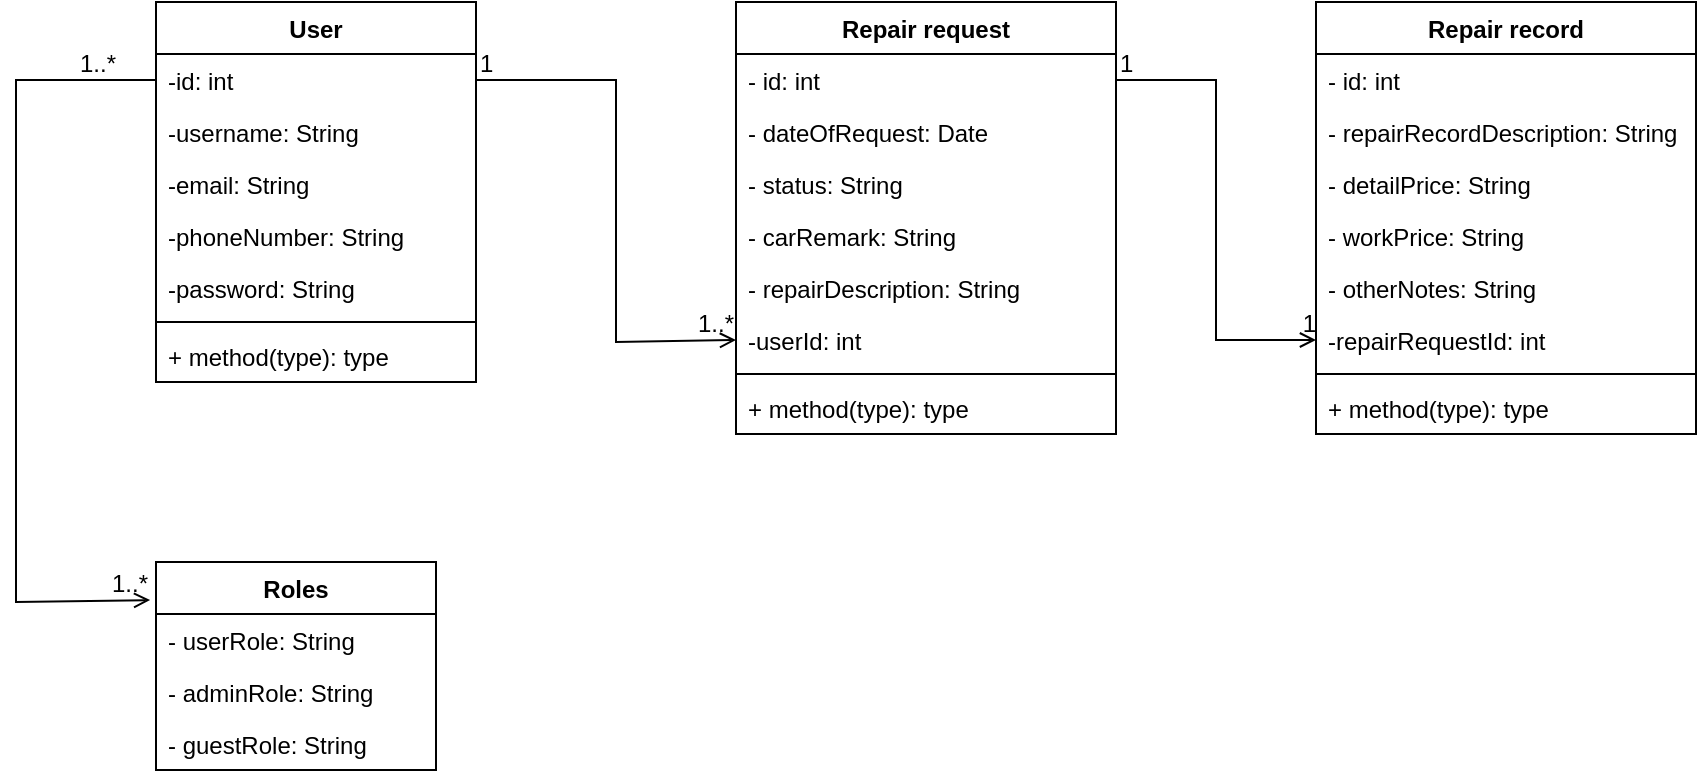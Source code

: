<mxfile version="14.3.1" type="github"><diagram id="W3ZhzZRkaLxZ7GvvTp2m" name="Page-1"><mxGraphModel dx="868" dy="482" grid="1" gridSize="10" guides="1" tooltips="1" connect="1" arrows="1" fold="1" page="1" pageScale="1" pageWidth="850" pageHeight="1100" math="0" shadow="0"><root><mxCell id="0"/><mxCell id="1" parent="0"/><mxCell id="XVhQ6LTFc4UwF3-bLnyh-5" value="User" style="swimlane;fontStyle=1;align=center;verticalAlign=top;childLayout=stackLayout;horizontal=1;startSize=26;horizontalStack=0;resizeParent=1;resizeParentMax=0;resizeLast=0;collapsible=1;marginBottom=0;" parent="1" vertex="1"><mxGeometry x="110" y="70" width="160" height="190" as="geometry"/></mxCell><mxCell id="XVhQ6LTFc4UwF3-bLnyh-6" value="-id: int" style="text;strokeColor=none;fillColor=none;align=left;verticalAlign=top;spacingLeft=4;spacingRight=4;overflow=hidden;rotatable=0;points=[[0,0.5],[1,0.5]];portConstraint=eastwest;" parent="XVhQ6LTFc4UwF3-bLnyh-5" vertex="1"><mxGeometry y="26" width="160" height="26" as="geometry"/></mxCell><mxCell id="XVhQ6LTFc4UwF3-bLnyh-10" value="-username: String" style="text;strokeColor=none;fillColor=none;align=left;verticalAlign=top;spacingLeft=4;spacingRight=4;overflow=hidden;rotatable=0;points=[[0,0.5],[1,0.5]];portConstraint=eastwest;" parent="XVhQ6LTFc4UwF3-bLnyh-5" vertex="1"><mxGeometry y="52" width="160" height="26" as="geometry"/></mxCell><mxCell id="XVhQ6LTFc4UwF3-bLnyh-13" value="-email: String" style="text;strokeColor=none;fillColor=none;align=left;verticalAlign=top;spacingLeft=4;spacingRight=4;overflow=hidden;rotatable=0;points=[[0,0.5],[1,0.5]];portConstraint=eastwest;" parent="XVhQ6LTFc4UwF3-bLnyh-5" vertex="1"><mxGeometry y="78" width="160" height="26" as="geometry"/></mxCell><mxCell id="XVhQ6LTFc4UwF3-bLnyh-14" value="-phoneNumber: String" style="text;strokeColor=none;fillColor=none;align=left;verticalAlign=top;spacingLeft=4;spacingRight=4;overflow=hidden;rotatable=0;points=[[0,0.5],[1,0.5]];portConstraint=eastwest;" parent="XVhQ6LTFc4UwF3-bLnyh-5" vertex="1"><mxGeometry y="104" width="160" height="26" as="geometry"/></mxCell><mxCell id="XVhQ6LTFc4UwF3-bLnyh-15" value="-password: String" style="text;strokeColor=none;fillColor=none;align=left;verticalAlign=top;spacingLeft=4;spacingRight=4;overflow=hidden;rotatable=0;points=[[0,0.5],[1,0.5]];portConstraint=eastwest;" parent="XVhQ6LTFc4UwF3-bLnyh-5" vertex="1"><mxGeometry y="130" width="160" height="26" as="geometry"/></mxCell><mxCell id="XVhQ6LTFc4UwF3-bLnyh-7" value="" style="line;strokeWidth=1;fillColor=none;align=left;verticalAlign=middle;spacingTop=-1;spacingLeft=3;spacingRight=3;rotatable=0;labelPosition=right;points=[];portConstraint=eastwest;" parent="XVhQ6LTFc4UwF3-bLnyh-5" vertex="1"><mxGeometry y="156" width="160" height="8" as="geometry"/></mxCell><mxCell id="XVhQ6LTFc4UwF3-bLnyh-8" value="+ method(type): type" style="text;strokeColor=none;fillColor=none;align=left;verticalAlign=top;spacingLeft=4;spacingRight=4;overflow=hidden;rotatable=0;points=[[0,0.5],[1,0.5]];portConstraint=eastwest;" parent="XVhQ6LTFc4UwF3-bLnyh-5" vertex="1"><mxGeometry y="164" width="160" height="26" as="geometry"/></mxCell><mxCell id="XVhQ6LTFc4UwF3-bLnyh-16" value="Repair record" style="swimlane;fontStyle=1;align=center;verticalAlign=top;childLayout=stackLayout;horizontal=1;startSize=26;horizontalStack=0;resizeParent=1;resizeParentMax=0;resizeLast=0;collapsible=1;marginBottom=0;" parent="1" vertex="1"><mxGeometry x="690" y="70" width="190" height="216" as="geometry"><mxRectangle x="690" y="70" width="110" height="26" as="alternateBounds"/></mxGeometry></mxCell><mxCell id="XVhQ6LTFc4UwF3-bLnyh-17" value="- id: int" style="text;strokeColor=none;fillColor=none;align=left;verticalAlign=top;spacingLeft=4;spacingRight=4;overflow=hidden;rotatable=0;points=[[0,0.5],[1,0.5]];portConstraint=eastwest;" parent="XVhQ6LTFc4UwF3-bLnyh-16" vertex="1"><mxGeometry y="26" width="190" height="26" as="geometry"/></mxCell><mxCell id="XVhQ6LTFc4UwF3-bLnyh-20" value="- repairRecordDescription: String" style="text;strokeColor=none;fillColor=none;align=left;verticalAlign=top;spacingLeft=4;spacingRight=4;overflow=hidden;rotatable=0;points=[[0,0.5],[1,0.5]];portConstraint=eastwest;" parent="XVhQ6LTFc4UwF3-bLnyh-16" vertex="1"><mxGeometry y="52" width="190" height="26" as="geometry"/></mxCell><mxCell id="XVhQ6LTFc4UwF3-bLnyh-21" value="- detailPrice: String" style="text;strokeColor=none;fillColor=none;align=left;verticalAlign=top;spacingLeft=4;spacingRight=4;overflow=hidden;rotatable=0;points=[[0,0.5],[1,0.5]];portConstraint=eastwest;" parent="XVhQ6LTFc4UwF3-bLnyh-16" vertex="1"><mxGeometry y="78" width="190" height="26" as="geometry"/></mxCell><mxCell id="XVhQ6LTFc4UwF3-bLnyh-23" value="- workPrice: String" style="text;strokeColor=none;fillColor=none;align=left;verticalAlign=top;spacingLeft=4;spacingRight=4;overflow=hidden;rotatable=0;points=[[0,0.5],[1,0.5]];portConstraint=eastwest;" parent="XVhQ6LTFc4UwF3-bLnyh-16" vertex="1"><mxGeometry y="104" width="190" height="26" as="geometry"/></mxCell><mxCell id="XVhQ6LTFc4UwF3-bLnyh-22" value="- otherNotes: String" style="text;strokeColor=none;fillColor=none;align=left;verticalAlign=top;spacingLeft=4;spacingRight=4;overflow=hidden;rotatable=0;points=[[0,0.5],[1,0.5]];portConstraint=eastwest;" parent="XVhQ6LTFc4UwF3-bLnyh-16" vertex="1"><mxGeometry y="130" width="190" height="26" as="geometry"/></mxCell><mxCell id="XVhQ6LTFc4UwF3-bLnyh-24" value="-repairRequestId: int" style="text;strokeColor=none;fillColor=none;align=left;verticalAlign=top;spacingLeft=4;spacingRight=4;overflow=hidden;rotatable=0;points=[[0,0.5],[1,0.5]];portConstraint=eastwest;" parent="XVhQ6LTFc4UwF3-bLnyh-16" vertex="1"><mxGeometry y="156" width="190" height="26" as="geometry"/></mxCell><mxCell id="XVhQ6LTFc4UwF3-bLnyh-18" value="" style="line;strokeWidth=1;fillColor=none;align=left;verticalAlign=middle;spacingTop=-1;spacingLeft=3;spacingRight=3;rotatable=0;labelPosition=right;points=[];portConstraint=eastwest;" parent="XVhQ6LTFc4UwF3-bLnyh-16" vertex="1"><mxGeometry y="182" width="190" height="8" as="geometry"/></mxCell><mxCell id="XVhQ6LTFc4UwF3-bLnyh-19" value="+ method(type): type" style="text;strokeColor=none;fillColor=none;align=left;verticalAlign=top;spacingLeft=4;spacingRight=4;overflow=hidden;rotatable=0;points=[[0,0.5],[1,0.5]];portConstraint=eastwest;" parent="XVhQ6LTFc4UwF3-bLnyh-16" vertex="1"><mxGeometry y="190" width="190" height="26" as="geometry"/></mxCell><mxCell id="XVhQ6LTFc4UwF3-bLnyh-25" value="Repair request" style="swimlane;fontStyle=1;align=center;verticalAlign=top;childLayout=stackLayout;horizontal=1;startSize=26;horizontalStack=0;resizeParent=1;resizeParentMax=0;resizeLast=0;collapsible=1;marginBottom=0;" parent="1" vertex="1"><mxGeometry x="400" y="70" width="190" height="216" as="geometry"/></mxCell><mxCell id="XVhQ6LTFc4UwF3-bLnyh-26" value="- id: int" style="text;strokeColor=none;fillColor=none;align=left;verticalAlign=top;spacingLeft=4;spacingRight=4;overflow=hidden;rotatable=0;points=[[0,0.5],[1,0.5]];portConstraint=eastwest;" parent="XVhQ6LTFc4UwF3-bLnyh-25" vertex="1"><mxGeometry y="26" width="190" height="26" as="geometry"/></mxCell><mxCell id="XVhQ6LTFc4UwF3-bLnyh-27" value="- dateOfRequest: Date" style="text;strokeColor=none;fillColor=none;align=left;verticalAlign=top;spacingLeft=4;spacingRight=4;overflow=hidden;rotatable=0;points=[[0,0.5],[1,0.5]];portConstraint=eastwest;" parent="XVhQ6LTFc4UwF3-bLnyh-25" vertex="1"><mxGeometry y="52" width="190" height="26" as="geometry"/></mxCell><mxCell id="XVhQ6LTFc4UwF3-bLnyh-28" value="- status: String" style="text;strokeColor=none;fillColor=none;align=left;verticalAlign=top;spacingLeft=4;spacingRight=4;overflow=hidden;rotatable=0;points=[[0,0.5],[1,0.5]];portConstraint=eastwest;" parent="XVhQ6LTFc4UwF3-bLnyh-25" vertex="1"><mxGeometry y="78" width="190" height="26" as="geometry"/></mxCell><mxCell id="XVhQ6LTFc4UwF3-bLnyh-29" value="- carRemark: String" style="text;strokeColor=none;fillColor=none;align=left;verticalAlign=top;spacingLeft=4;spacingRight=4;overflow=hidden;rotatable=0;points=[[0,0.5],[1,0.5]];portConstraint=eastwest;" parent="XVhQ6LTFc4UwF3-bLnyh-25" vertex="1"><mxGeometry y="104" width="190" height="26" as="geometry"/></mxCell><mxCell id="XVhQ6LTFc4UwF3-bLnyh-30" value="- repairDescription: String" style="text;strokeColor=none;fillColor=none;align=left;verticalAlign=top;spacingLeft=4;spacingRight=4;overflow=hidden;rotatable=0;points=[[0,0.5],[1,0.5]];portConstraint=eastwest;" parent="XVhQ6LTFc4UwF3-bLnyh-25" vertex="1"><mxGeometry y="130" width="190" height="26" as="geometry"/></mxCell><mxCell id="XVhQ6LTFc4UwF3-bLnyh-31" value="-userId: int" style="text;strokeColor=none;fillColor=none;align=left;verticalAlign=top;spacingLeft=4;spacingRight=4;overflow=hidden;rotatable=0;points=[[0,0.5],[1,0.5]];portConstraint=eastwest;" parent="XVhQ6LTFc4UwF3-bLnyh-25" vertex="1"><mxGeometry y="156" width="190" height="26" as="geometry"/></mxCell><mxCell id="XVhQ6LTFc4UwF3-bLnyh-32" value="" style="line;strokeWidth=1;fillColor=none;align=left;verticalAlign=middle;spacingTop=-1;spacingLeft=3;spacingRight=3;rotatable=0;labelPosition=right;points=[];portConstraint=eastwest;" parent="XVhQ6LTFc4UwF3-bLnyh-25" vertex="1"><mxGeometry y="182" width="190" height="8" as="geometry"/></mxCell><mxCell id="XVhQ6LTFc4UwF3-bLnyh-33" value="+ method(type): type" style="text;strokeColor=none;fillColor=none;align=left;verticalAlign=top;spacingLeft=4;spacingRight=4;overflow=hidden;rotatable=0;points=[[0,0.5],[1,0.5]];portConstraint=eastwest;" parent="XVhQ6LTFc4UwF3-bLnyh-25" vertex="1"><mxGeometry y="190" width="190" height="26" as="geometry"/></mxCell><mxCell id="XVhQ6LTFc4UwF3-bLnyh-34" value="Roles" style="swimlane;fontStyle=1;childLayout=stackLayout;horizontal=1;startSize=26;fillColor=none;horizontalStack=0;resizeParent=1;resizeParentMax=0;resizeLast=0;collapsible=1;marginBottom=0;" parent="1" vertex="1"><mxGeometry x="110" y="350" width="140" height="104" as="geometry"/></mxCell><mxCell id="XVhQ6LTFc4UwF3-bLnyh-35" value="- userRole: String" style="text;strokeColor=none;fillColor=none;align=left;verticalAlign=top;spacingLeft=4;spacingRight=4;overflow=hidden;rotatable=0;points=[[0,0.5],[1,0.5]];portConstraint=eastwest;" parent="XVhQ6LTFc4UwF3-bLnyh-34" vertex="1"><mxGeometry y="26" width="140" height="26" as="geometry"/></mxCell><mxCell id="XVhQ6LTFc4UwF3-bLnyh-38" value="- adminRole: String" style="text;strokeColor=none;fillColor=none;align=left;verticalAlign=top;spacingLeft=4;spacingRight=4;overflow=hidden;rotatable=0;points=[[0,0.5],[1,0.5]];portConstraint=eastwest;" parent="XVhQ6LTFc4UwF3-bLnyh-34" vertex="1"><mxGeometry y="52" width="140" height="26" as="geometry"/></mxCell><mxCell id="XVhQ6LTFc4UwF3-bLnyh-39" value="- guestRole: String" style="text;strokeColor=none;fillColor=none;align=left;verticalAlign=top;spacingLeft=4;spacingRight=4;overflow=hidden;rotatable=0;points=[[0,0.5],[1,0.5]];portConstraint=eastwest;" parent="XVhQ6LTFc4UwF3-bLnyh-34" vertex="1"><mxGeometry y="78" width="140" height="26" as="geometry"/></mxCell><mxCell id="XVhQ6LTFc4UwF3-bLnyh-44" value="" style="endArrow=open;html=1;rounded=0;align=center;verticalAlign=top;endFill=0;labelBackgroundColor=none;exitX=0;exitY=0.5;exitDx=0;exitDy=0;entryX=-0.021;entryY=0.183;entryDx=0;entryDy=0;entryPerimeter=0;" parent="1" source="XVhQ6LTFc4UwF3-bLnyh-6" target="XVhQ6LTFc4UwF3-bLnyh-34" edge="1"><mxGeometry relative="1" as="geometry"><mxPoint x="340" y="250" as="sourcePoint"/><mxPoint x="100" y="370" as="targetPoint"/><Array as="points"><mxPoint x="40" y="109"/><mxPoint x="40" y="370"/></Array></mxGeometry></mxCell><mxCell id="XVhQ6LTFc4UwF3-bLnyh-45" value="1..*" style="resizable=0;html=1;align=left;verticalAlign=bottom;labelBackgroundColor=none;" parent="XVhQ6LTFc4UwF3-bLnyh-44" connectable="0" vertex="1"><mxGeometry x="-1" relative="1" as="geometry"><mxPoint x="-40" as="offset"/></mxGeometry></mxCell><mxCell id="XVhQ6LTFc4UwF3-bLnyh-46" value="1..*" style="resizable=0;html=1;align=right;verticalAlign=bottom;labelBackgroundColor=none;" parent="XVhQ6LTFc4UwF3-bLnyh-44" connectable="0" vertex="1"><mxGeometry x="1" relative="1" as="geometry"/></mxCell><mxCell id="XVhQ6LTFc4UwF3-bLnyh-48" value="" style="endArrow=open;html=1;rounded=0;align=center;verticalAlign=top;endFill=0;labelBackgroundColor=none;exitX=1;exitY=0.5;exitDx=0;exitDy=0;entryX=0;entryY=0.5;entryDx=0;entryDy=0;" parent="1" source="XVhQ6LTFc4UwF3-bLnyh-6" target="XVhQ6LTFc4UwF3-bLnyh-31" edge="1"><mxGeometry relative="1" as="geometry"><mxPoint x="340" y="250" as="sourcePoint"/><mxPoint x="320" y="380" as="targetPoint"/><Array as="points"><mxPoint x="340" y="109"/><mxPoint x="340" y="240"/></Array></mxGeometry></mxCell><mxCell id="XVhQ6LTFc4UwF3-bLnyh-49" value="1" style="resizable=0;html=1;align=left;verticalAlign=bottom;labelBackgroundColor=none;" parent="XVhQ6LTFc4UwF3-bLnyh-48" connectable="0" vertex="1"><mxGeometry x="-1" relative="1" as="geometry"/></mxCell><mxCell id="XVhQ6LTFc4UwF3-bLnyh-50" value="1..*" style="resizable=0;html=1;align=right;verticalAlign=bottom;labelBackgroundColor=none;" parent="XVhQ6LTFc4UwF3-bLnyh-48" connectable="0" vertex="1"><mxGeometry x="1" relative="1" as="geometry"/></mxCell><mxCell id="XVhQ6LTFc4UwF3-bLnyh-51" value="" style="endArrow=open;html=1;rounded=0;align=center;verticalAlign=top;endFill=0;labelBackgroundColor=none;exitX=1;exitY=0.5;exitDx=0;exitDy=0;entryX=0;entryY=0.5;entryDx=0;entryDy=0;" parent="1" source="XVhQ6LTFc4UwF3-bLnyh-26" target="XVhQ6LTFc4UwF3-bLnyh-24" edge="1"><mxGeometry relative="1" as="geometry"><mxPoint x="340" y="250" as="sourcePoint"/><mxPoint x="500" y="250" as="targetPoint"/><Array as="points"><mxPoint x="640" y="109"/><mxPoint x="640" y="239"/></Array></mxGeometry></mxCell><mxCell id="XVhQ6LTFc4UwF3-bLnyh-52" value="1" style="resizable=0;html=1;align=left;verticalAlign=bottom;labelBackgroundColor=none;" parent="XVhQ6LTFc4UwF3-bLnyh-51" connectable="0" vertex="1"><mxGeometry x="-1" relative="1" as="geometry"/></mxCell><mxCell id="XVhQ6LTFc4UwF3-bLnyh-53" value="1" style="resizable=0;html=1;align=right;verticalAlign=bottom;labelBackgroundColor=none;" parent="XVhQ6LTFc4UwF3-bLnyh-51" connectable="0" vertex="1"><mxGeometry x="1" relative="1" as="geometry"/></mxCell></root></mxGraphModel></diagram></mxfile>
